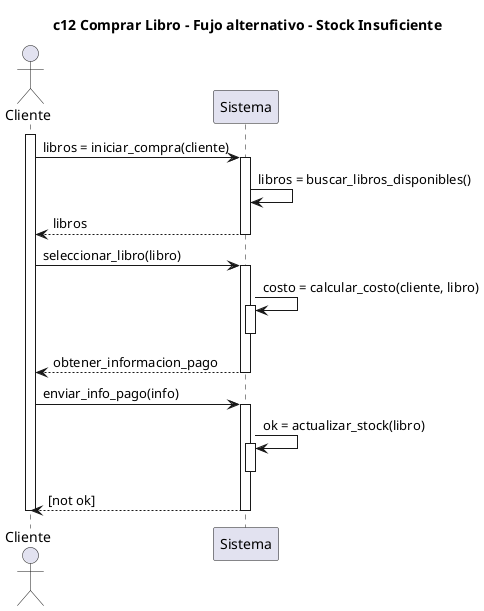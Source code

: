 @startuml


title c12 Comprar Libro - Fujo alternativo - Stock Insuficiente

actor Cliente as c
participant Sistema as s

activate c
c -> s : libros = iniciar_compra(cliente)
activate s
    s -> s : libros = buscar_libros_disponibles()
    return libros
deactivate s

c -> s : seleccionar_libro(libro)
activate s
    s -> s : costo = calcular_costo(cliente, libro)
    activate s
    deactivate s
    return obtener_informacion_pago
deactivate s

c -> s : enviar_info_pago(info)
activate s
    s -> s : ok = actualizar_stock(libro)
    activate s
    deactivate s

    return [not ok]
deactivate s

deactivate c

@enduml